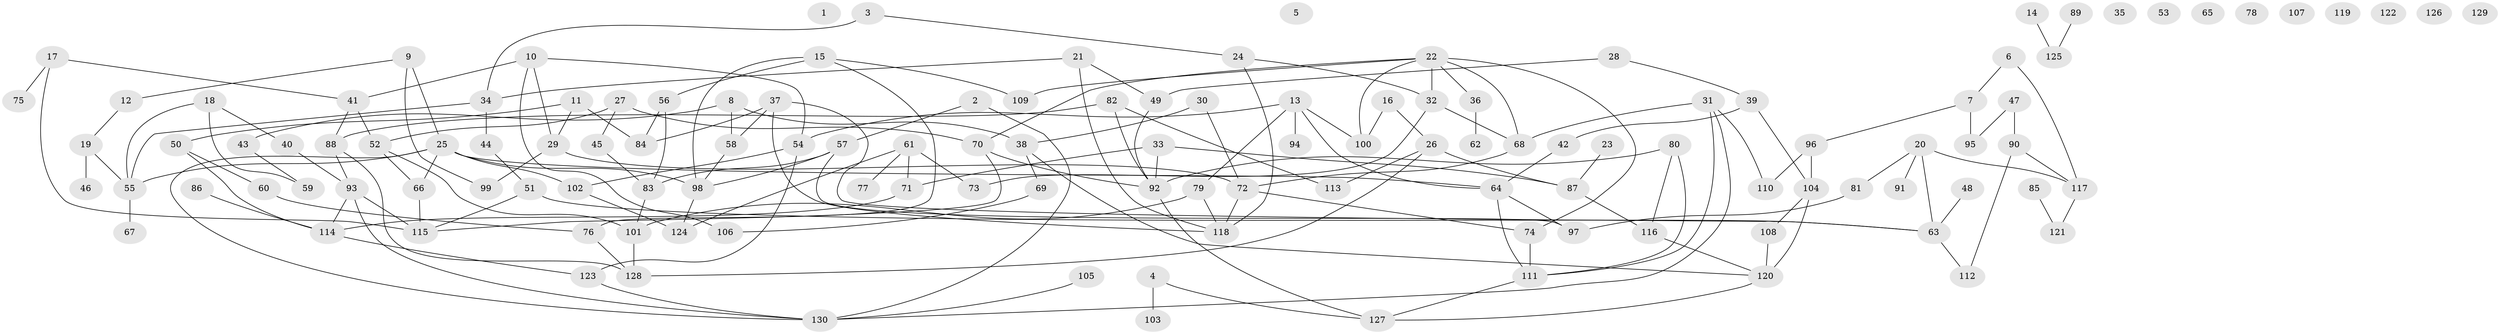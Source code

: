 // coarse degree distribution, {0: 0.18032786885245902, 8: 0.04918032786885246, 4: 0.19672131147540983, 3: 0.13114754098360656, 6: 0.08196721311475409, 10: 0.03278688524590164, 5: 0.08196721311475409, 9: 0.03278688524590164, 1: 0.11475409836065574, 2: 0.09836065573770492}
// Generated by graph-tools (version 1.1) at 2025/16/03/04/25 18:16:38]
// undirected, 130 vertices, 180 edges
graph export_dot {
graph [start="1"]
  node [color=gray90,style=filled];
  1;
  2;
  3;
  4;
  5;
  6;
  7;
  8;
  9;
  10;
  11;
  12;
  13;
  14;
  15;
  16;
  17;
  18;
  19;
  20;
  21;
  22;
  23;
  24;
  25;
  26;
  27;
  28;
  29;
  30;
  31;
  32;
  33;
  34;
  35;
  36;
  37;
  38;
  39;
  40;
  41;
  42;
  43;
  44;
  45;
  46;
  47;
  48;
  49;
  50;
  51;
  52;
  53;
  54;
  55;
  56;
  57;
  58;
  59;
  60;
  61;
  62;
  63;
  64;
  65;
  66;
  67;
  68;
  69;
  70;
  71;
  72;
  73;
  74;
  75;
  76;
  77;
  78;
  79;
  80;
  81;
  82;
  83;
  84;
  85;
  86;
  87;
  88;
  89;
  90;
  91;
  92;
  93;
  94;
  95;
  96;
  97;
  98;
  99;
  100;
  101;
  102;
  103;
  104;
  105;
  106;
  107;
  108;
  109;
  110;
  111;
  112;
  113;
  114;
  115;
  116;
  117;
  118;
  119;
  120;
  121;
  122;
  123;
  124;
  125;
  126;
  127;
  128;
  129;
  130;
  2 -- 57;
  2 -- 130;
  3 -- 24;
  3 -- 34;
  4 -- 103;
  4 -- 127;
  6 -- 7;
  6 -- 117;
  7 -- 95;
  7 -- 96;
  8 -- 38;
  8 -- 43;
  8 -- 58;
  9 -- 12;
  9 -- 25;
  9 -- 99;
  10 -- 29;
  10 -- 41;
  10 -- 54;
  10 -- 106;
  11 -- 29;
  11 -- 50;
  11 -- 84;
  12 -- 19;
  13 -- 54;
  13 -- 64;
  13 -- 79;
  13 -- 94;
  13 -- 100;
  14 -- 125;
  15 -- 56;
  15 -- 76;
  15 -- 98;
  15 -- 109;
  16 -- 26;
  16 -- 100;
  17 -- 41;
  17 -- 75;
  17 -- 115;
  18 -- 40;
  18 -- 55;
  18 -- 59;
  19 -- 46;
  19 -- 55;
  20 -- 63;
  20 -- 81;
  20 -- 91;
  20 -- 117;
  21 -- 34;
  21 -- 49;
  21 -- 118;
  22 -- 32;
  22 -- 36;
  22 -- 68;
  22 -- 70;
  22 -- 74;
  22 -- 100;
  22 -- 109;
  23 -- 87;
  24 -- 32;
  24 -- 118;
  25 -- 55;
  25 -- 64;
  25 -- 66;
  25 -- 98;
  25 -- 102;
  25 -- 130;
  26 -- 87;
  26 -- 113;
  26 -- 128;
  27 -- 45;
  27 -- 52;
  27 -- 70;
  28 -- 39;
  28 -- 49;
  29 -- 72;
  29 -- 99;
  30 -- 38;
  30 -- 72;
  31 -- 68;
  31 -- 110;
  31 -- 111;
  31 -- 130;
  32 -- 68;
  32 -- 73;
  33 -- 71;
  33 -- 87;
  33 -- 92;
  34 -- 44;
  34 -- 55;
  36 -- 62;
  37 -- 58;
  37 -- 63;
  37 -- 84;
  37 -- 118;
  38 -- 69;
  38 -- 120;
  39 -- 42;
  39 -- 104;
  40 -- 93;
  41 -- 52;
  41 -- 88;
  42 -- 64;
  43 -- 59;
  44 -- 51;
  45 -- 83;
  47 -- 90;
  47 -- 95;
  48 -- 63;
  49 -- 92;
  50 -- 60;
  50 -- 114;
  51 -- 63;
  51 -- 115;
  52 -- 66;
  52 -- 101;
  54 -- 102;
  54 -- 123;
  55 -- 67;
  56 -- 83;
  56 -- 84;
  57 -- 83;
  57 -- 97;
  57 -- 98;
  58 -- 98;
  60 -- 76;
  61 -- 71;
  61 -- 73;
  61 -- 77;
  61 -- 124;
  63 -- 112;
  64 -- 97;
  64 -- 111;
  66 -- 115;
  68 -- 72;
  69 -- 106;
  70 -- 92;
  70 -- 115;
  71 -- 114;
  72 -- 74;
  72 -- 118;
  74 -- 111;
  76 -- 128;
  79 -- 101;
  79 -- 118;
  80 -- 92;
  80 -- 111;
  80 -- 116;
  81 -- 97;
  82 -- 88;
  82 -- 92;
  82 -- 113;
  83 -- 101;
  85 -- 121;
  86 -- 114;
  87 -- 116;
  88 -- 93;
  88 -- 128;
  89 -- 125;
  90 -- 112;
  90 -- 117;
  92 -- 127;
  93 -- 114;
  93 -- 115;
  93 -- 130;
  96 -- 104;
  96 -- 110;
  98 -- 124;
  101 -- 128;
  102 -- 124;
  104 -- 108;
  104 -- 120;
  105 -- 130;
  108 -- 120;
  111 -- 127;
  114 -- 123;
  116 -- 120;
  117 -- 121;
  120 -- 127;
  123 -- 130;
}
